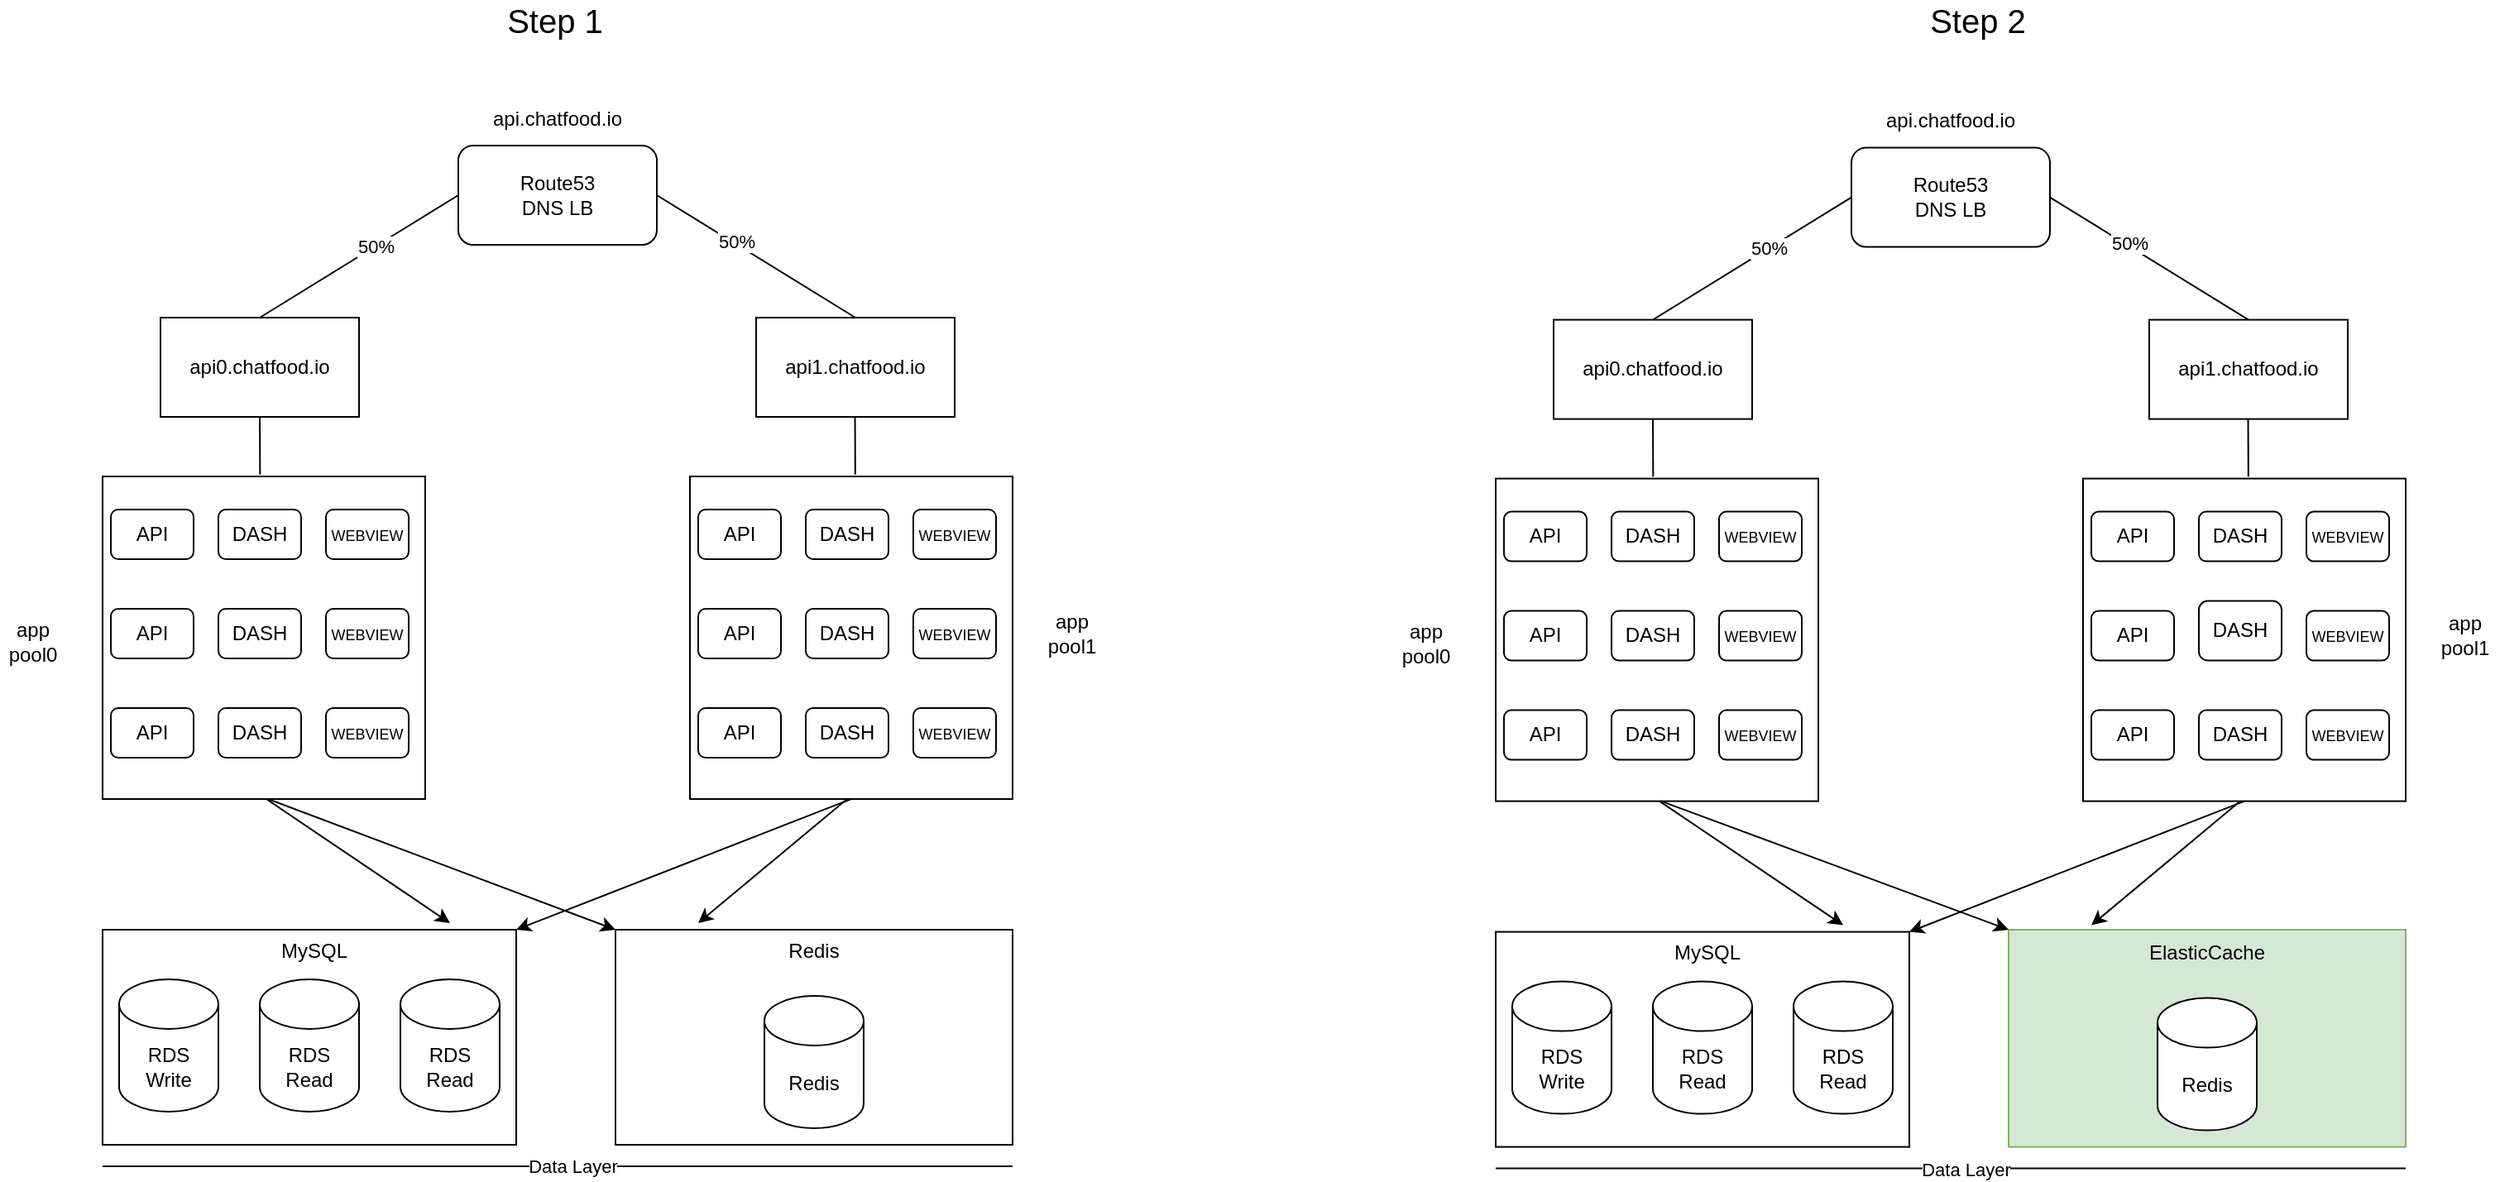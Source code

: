 <mxfile version="14.2.3" type="github">
  <diagram id="oyQrdK69_zk_5RSMQO_P" name="Page-1">
    <mxGraphModel dx="1694" dy="1137" grid="1" gridSize="10" guides="1" tooltips="1" connect="1" arrows="1" fold="1" page="1" pageScale="1" pageWidth="850" pageHeight="1100" math="0" shadow="0">
      <root>
        <mxCell id="0" />
        <mxCell id="1" parent="0" />
        <mxCell id="ECesB-shhla84f2rkFuC-1" value="Route53&lt;br&gt;DNS LB" style="rounded=1;whiteSpace=wrap;html=1;" vertex="1" parent="1">
          <mxGeometry x="365" y="126" width="120" height="60" as="geometry" />
        </mxCell>
        <mxCell id="ECesB-shhla84f2rkFuC-2" value="api0.chatfood.io" style="rounded=0;whiteSpace=wrap;html=1;" vertex="1" parent="1">
          <mxGeometry x="185" y="230" width="120" height="60" as="geometry" />
        </mxCell>
        <mxCell id="ECesB-shhla84f2rkFuC-3" value="api1.chatfood.io" style="rounded=0;whiteSpace=wrap;html=1;" vertex="1" parent="1">
          <mxGeometry x="545" y="230" width="120" height="60" as="geometry" />
        </mxCell>
        <mxCell id="ECesB-shhla84f2rkFuC-4" value="api.chatfood.io" style="text;html=1;strokeColor=none;fillColor=none;align=center;verticalAlign=middle;whiteSpace=wrap;rounded=0;" vertex="1" parent="1">
          <mxGeometry x="405" y="100" width="40" height="20" as="geometry" />
        </mxCell>
        <mxCell id="ECesB-shhla84f2rkFuC-5" value="" style="endArrow=none;html=1;exitX=0.5;exitY=0;exitDx=0;exitDy=0;" edge="1" parent="1" source="ECesB-shhla84f2rkFuC-2">
          <mxGeometry width="50" height="50" relative="1" as="geometry">
            <mxPoint x="315" y="206" as="sourcePoint" />
            <mxPoint x="365" y="156" as="targetPoint" />
          </mxGeometry>
        </mxCell>
        <mxCell id="ECesB-shhla84f2rkFuC-7" value="50%" style="edgeLabel;html=1;align=center;verticalAlign=middle;resizable=0;points=[];" vertex="1" connectable="0" parent="ECesB-shhla84f2rkFuC-5">
          <mxGeometry x="0.169" relative="1" as="geometry">
            <mxPoint as="offset" />
          </mxGeometry>
        </mxCell>
        <mxCell id="ECesB-shhla84f2rkFuC-6" value="" style="endArrow=none;html=1;exitX=0.5;exitY=0;exitDx=0;exitDy=0;entryX=0.5;entryY=0;entryDx=0;entryDy=0;" edge="1" parent="1" target="ECesB-shhla84f2rkFuC-3">
          <mxGeometry width="50" height="50" relative="1" as="geometry">
            <mxPoint x="485" y="156" as="sourcePoint" />
            <mxPoint x="605" y="76" as="targetPoint" />
          </mxGeometry>
        </mxCell>
        <mxCell id="ECesB-shhla84f2rkFuC-8" value="50%" style="edgeLabel;html=1;align=center;verticalAlign=middle;resizable=0;points=[];" vertex="1" connectable="0" parent="ECesB-shhla84f2rkFuC-6">
          <mxGeometry x="-0.215" y="2" relative="1" as="geometry">
            <mxPoint x="-1" as="offset" />
          </mxGeometry>
        </mxCell>
        <mxCell id="ECesB-shhla84f2rkFuC-9" value="" style="whiteSpace=wrap;html=1;aspect=fixed;" vertex="1" parent="1">
          <mxGeometry x="150" y="326" width="195" height="195" as="geometry" />
        </mxCell>
        <mxCell id="ECesB-shhla84f2rkFuC-10" value="API" style="rounded=1;whiteSpace=wrap;html=1;" vertex="1" parent="1">
          <mxGeometry x="155" y="466" width="50" height="30" as="geometry" />
        </mxCell>
        <mxCell id="ECesB-shhla84f2rkFuC-11" value="API" style="rounded=1;whiteSpace=wrap;html=1;" vertex="1" parent="1">
          <mxGeometry x="155" y="406" width="50" height="30" as="geometry" />
        </mxCell>
        <mxCell id="ECesB-shhla84f2rkFuC-12" value="API" style="rounded=1;whiteSpace=wrap;html=1;" vertex="1" parent="1">
          <mxGeometry x="155" y="346" width="50" height="30" as="geometry" />
        </mxCell>
        <mxCell id="ECesB-shhla84f2rkFuC-17" value="DASH" style="rounded=1;whiteSpace=wrap;html=1;" vertex="1" parent="1">
          <mxGeometry x="220" y="466" width="50" height="30" as="geometry" />
        </mxCell>
        <mxCell id="ECesB-shhla84f2rkFuC-18" value="DASH" style="rounded=1;whiteSpace=wrap;html=1;" vertex="1" parent="1">
          <mxGeometry x="220" y="406" width="50" height="30" as="geometry" />
        </mxCell>
        <mxCell id="ECesB-shhla84f2rkFuC-19" value="DASH" style="rounded=1;whiteSpace=wrap;html=1;" vertex="1" parent="1">
          <mxGeometry x="220" y="346" width="50" height="30" as="geometry" />
        </mxCell>
        <mxCell id="ECesB-shhla84f2rkFuC-20" value="&lt;span style=&quot;font-size: 9px&quot;&gt;WEBVIEW&lt;/span&gt;" style="rounded=1;whiteSpace=wrap;html=1;" vertex="1" parent="1">
          <mxGeometry x="285" y="466" width="50" height="30" as="geometry" />
        </mxCell>
        <mxCell id="ECesB-shhla84f2rkFuC-21" value="&lt;span style=&quot;font-size: 9px&quot;&gt;WEBVIEW&lt;/span&gt;" style="rounded=1;whiteSpace=wrap;html=1;" vertex="1" parent="1">
          <mxGeometry x="285" y="406" width="50" height="30" as="geometry" />
        </mxCell>
        <mxCell id="ECesB-shhla84f2rkFuC-22" value="&lt;font style=&quot;font-size: 9px&quot;&gt;WEBVIEW&lt;/font&gt;" style="rounded=1;whiteSpace=wrap;html=1;" vertex="1" parent="1">
          <mxGeometry x="285" y="346" width="50" height="30" as="geometry" />
        </mxCell>
        <mxCell id="ECesB-shhla84f2rkFuC-25" value="" style="whiteSpace=wrap;html=1;aspect=fixed;" vertex="1" parent="1">
          <mxGeometry x="505" y="326" width="195" height="195" as="geometry" />
        </mxCell>
        <mxCell id="ECesB-shhla84f2rkFuC-26" value="API" style="rounded=1;whiteSpace=wrap;html=1;" vertex="1" parent="1">
          <mxGeometry x="510" y="466" width="50" height="30" as="geometry" />
        </mxCell>
        <mxCell id="ECesB-shhla84f2rkFuC-27" value="API" style="rounded=1;whiteSpace=wrap;html=1;" vertex="1" parent="1">
          <mxGeometry x="510" y="406" width="50" height="30" as="geometry" />
        </mxCell>
        <mxCell id="ECesB-shhla84f2rkFuC-28" value="API" style="rounded=1;whiteSpace=wrap;html=1;" vertex="1" parent="1">
          <mxGeometry x="510" y="346" width="50" height="30" as="geometry" />
        </mxCell>
        <mxCell id="ECesB-shhla84f2rkFuC-29" value="DASH" style="rounded=1;whiteSpace=wrap;html=1;" vertex="1" parent="1">
          <mxGeometry x="575" y="466" width="50" height="30" as="geometry" />
        </mxCell>
        <mxCell id="ECesB-shhla84f2rkFuC-30" value="DASH" style="rounded=1;whiteSpace=wrap;html=1;" vertex="1" parent="1">
          <mxGeometry x="575" y="406" width="50" height="30" as="geometry" />
        </mxCell>
        <mxCell id="ECesB-shhla84f2rkFuC-31" value="DASH" style="rounded=1;whiteSpace=wrap;html=1;" vertex="1" parent="1">
          <mxGeometry x="575" y="346" width="50" height="30" as="geometry" />
        </mxCell>
        <mxCell id="ECesB-shhla84f2rkFuC-32" value="&lt;span style=&quot;font-size: 9px&quot;&gt;WEBVIEW&lt;/span&gt;" style="rounded=1;whiteSpace=wrap;html=1;" vertex="1" parent="1">
          <mxGeometry x="640" y="466" width="50" height="30" as="geometry" />
        </mxCell>
        <mxCell id="ECesB-shhla84f2rkFuC-33" value="&lt;span style=&quot;font-size: 9px&quot;&gt;WEBVIEW&lt;/span&gt;" style="rounded=1;whiteSpace=wrap;html=1;" vertex="1" parent="1">
          <mxGeometry x="640" y="406" width="50" height="30" as="geometry" />
        </mxCell>
        <mxCell id="ECesB-shhla84f2rkFuC-34" value="&lt;font style=&quot;font-size: 9px&quot;&gt;WEBVIEW&lt;/font&gt;" style="rounded=1;whiteSpace=wrap;html=1;" vertex="1" parent="1">
          <mxGeometry x="640" y="346" width="50" height="30" as="geometry" />
        </mxCell>
        <mxCell id="ECesB-shhla84f2rkFuC-35" value="app&lt;br&gt;pool0" style="text;html=1;strokeColor=none;fillColor=none;align=center;verticalAlign=middle;whiteSpace=wrap;rounded=0;" vertex="1" parent="1">
          <mxGeometry x="88" y="416" width="40" height="20" as="geometry" />
        </mxCell>
        <mxCell id="ECesB-shhla84f2rkFuC-36" value="app&lt;br&gt;pool1" style="text;html=1;strokeColor=none;fillColor=none;align=center;verticalAlign=middle;whiteSpace=wrap;rounded=0;" vertex="1" parent="1">
          <mxGeometry x="716" y="411" width="40" height="20" as="geometry" />
        </mxCell>
        <mxCell id="ECesB-shhla84f2rkFuC-39" value="" style="rounded=0;whiteSpace=wrap;html=1;" vertex="1" parent="1">
          <mxGeometry x="150" y="600" width="250" height="130" as="geometry" />
        </mxCell>
        <mxCell id="ECesB-shhla84f2rkFuC-40" value="" style="rounded=0;whiteSpace=wrap;html=1;" vertex="1" parent="1">
          <mxGeometry x="460" y="600" width="240" height="130" as="geometry" />
        </mxCell>
        <mxCell id="ECesB-shhla84f2rkFuC-41" value="" style="endArrow=none;html=1;" edge="1" parent="1">
          <mxGeometry width="50" height="50" relative="1" as="geometry">
            <mxPoint x="150" y="743" as="sourcePoint" />
            <mxPoint x="700" y="743" as="targetPoint" />
          </mxGeometry>
        </mxCell>
        <mxCell id="ECesB-shhla84f2rkFuC-42" value="Data Layer" style="edgeLabel;html=1;align=center;verticalAlign=middle;resizable=0;points=[];" vertex="1" connectable="0" parent="ECesB-shhla84f2rkFuC-41">
          <mxGeometry x="0.03" relative="1" as="geometry">
            <mxPoint as="offset" />
          </mxGeometry>
        </mxCell>
        <mxCell id="ECesB-shhla84f2rkFuC-43" value="" style="endArrow=classic;html=1;entryX=0;entryY=0;entryDx=0;entryDy=0;" edge="1" parent="1" target="ECesB-shhla84f2rkFuC-40">
          <mxGeometry width="50" height="50" relative="1" as="geometry">
            <mxPoint x="250" y="521" as="sourcePoint" />
            <mxPoint x="300" y="471" as="targetPoint" />
          </mxGeometry>
        </mxCell>
        <mxCell id="ECesB-shhla84f2rkFuC-44" value="" style="endArrow=classic;html=1;" edge="1" parent="1">
          <mxGeometry width="50" height="50" relative="1" as="geometry">
            <mxPoint x="249" y="521" as="sourcePoint" />
            <mxPoint x="360" y="596" as="targetPoint" />
          </mxGeometry>
        </mxCell>
        <mxCell id="ECesB-shhla84f2rkFuC-45" value="" style="endArrow=classic;html=1;entryX=1;entryY=0;entryDx=0;entryDy=0;exitX=0.5;exitY=1;exitDx=0;exitDy=0;" edge="1" parent="1" source="ECesB-shhla84f2rkFuC-25" target="ECesB-shhla84f2rkFuC-39">
          <mxGeometry width="50" height="50" relative="1" as="geometry">
            <mxPoint x="260" y="531" as="sourcePoint" />
            <mxPoint x="470" y="610" as="targetPoint" />
          </mxGeometry>
        </mxCell>
        <mxCell id="ECesB-shhla84f2rkFuC-46" value="" style="endArrow=classic;html=1;" edge="1" parent="1">
          <mxGeometry width="50" height="50" relative="1" as="geometry">
            <mxPoint x="600" y="521" as="sourcePoint" />
            <mxPoint x="510" y="596" as="targetPoint" />
          </mxGeometry>
        </mxCell>
        <mxCell id="ECesB-shhla84f2rkFuC-47" value="" style="endArrow=none;html=1;entryX=0.5;entryY=1;entryDx=0;entryDy=0;exitX=0.488;exitY=-0.006;exitDx=0;exitDy=0;exitPerimeter=0;" edge="1" parent="1" source="ECesB-shhla84f2rkFuC-9" target="ECesB-shhla84f2rkFuC-2">
          <mxGeometry width="50" height="50" relative="1" as="geometry">
            <mxPoint x="300" y="380" as="sourcePoint" />
            <mxPoint x="350" y="330" as="targetPoint" />
          </mxGeometry>
        </mxCell>
        <mxCell id="ECesB-shhla84f2rkFuC-49" value="" style="endArrow=none;html=1;entryX=0.5;entryY=1;entryDx=0;entryDy=0;exitX=0.488;exitY=-0.006;exitDx=0;exitDy=0;exitPerimeter=0;" edge="1" parent="1">
          <mxGeometry width="50" height="50" relative="1" as="geometry">
            <mxPoint x="604.92" y="324.83" as="sourcePoint" />
            <mxPoint x="604.76" y="290" as="targetPoint" />
          </mxGeometry>
        </mxCell>
        <mxCell id="ECesB-shhla84f2rkFuC-50" value="RDS&lt;br&gt;Write" style="shape=cylinder3;whiteSpace=wrap;html=1;boundedLbl=1;backgroundOutline=1;size=15;" vertex="1" parent="1">
          <mxGeometry x="160" y="630" width="60" height="80" as="geometry" />
        </mxCell>
        <mxCell id="ECesB-shhla84f2rkFuC-51" value="RDS&lt;br&gt;Read" style="shape=cylinder3;whiteSpace=wrap;html=1;boundedLbl=1;backgroundOutline=1;size=15;" vertex="1" parent="1">
          <mxGeometry x="330" y="630" width="60" height="80" as="geometry" />
        </mxCell>
        <mxCell id="ECesB-shhla84f2rkFuC-52" value="RDS&lt;br&gt;Read" style="shape=cylinder3;whiteSpace=wrap;html=1;boundedLbl=1;backgroundOutline=1;size=15;" vertex="1" parent="1">
          <mxGeometry x="245" y="630" width="60" height="80" as="geometry" />
        </mxCell>
        <mxCell id="ECesB-shhla84f2rkFuC-53" value="MySQL" style="text;html=1;strokeColor=none;fillColor=none;align=center;verticalAlign=middle;whiteSpace=wrap;rounded=0;" vertex="1" parent="1">
          <mxGeometry x="258" y="603" width="40" height="20" as="geometry" />
        </mxCell>
        <mxCell id="ECesB-shhla84f2rkFuC-54" value="Redis" style="text;html=1;strokeColor=none;fillColor=none;align=center;verticalAlign=middle;whiteSpace=wrap;rounded=0;" vertex="1" parent="1">
          <mxGeometry x="560" y="603" width="40" height="20" as="geometry" />
        </mxCell>
        <mxCell id="ECesB-shhla84f2rkFuC-55" value="Redis" style="shape=cylinder3;whiteSpace=wrap;html=1;boundedLbl=1;backgroundOutline=1;size=15;" vertex="1" parent="1">
          <mxGeometry x="550" y="640" width="60" height="80" as="geometry" />
        </mxCell>
        <mxCell id="ECesB-shhla84f2rkFuC-56" value="Route53&lt;br&gt;DNS LB" style="rounded=1;whiteSpace=wrap;html=1;" vertex="1" parent="1">
          <mxGeometry x="1207" y="127.29" width="120" height="60" as="geometry" />
        </mxCell>
        <mxCell id="ECesB-shhla84f2rkFuC-57" value="api0.chatfood.io" style="rounded=0;whiteSpace=wrap;html=1;" vertex="1" parent="1">
          <mxGeometry x="1027" y="231.29" width="120" height="60" as="geometry" />
        </mxCell>
        <mxCell id="ECesB-shhla84f2rkFuC-58" value="api1.chatfood.io" style="rounded=0;whiteSpace=wrap;html=1;" vertex="1" parent="1">
          <mxGeometry x="1387" y="231.29" width="120" height="60" as="geometry" />
        </mxCell>
        <mxCell id="ECesB-shhla84f2rkFuC-59" value="api.chatfood.io" style="text;html=1;strokeColor=none;fillColor=none;align=center;verticalAlign=middle;whiteSpace=wrap;rounded=0;" vertex="1" parent="1">
          <mxGeometry x="1247" y="101.29" width="40" height="20" as="geometry" />
        </mxCell>
        <mxCell id="ECesB-shhla84f2rkFuC-60" value="" style="endArrow=none;html=1;exitX=0.5;exitY=0;exitDx=0;exitDy=0;" edge="1" parent="1" source="ECesB-shhla84f2rkFuC-57">
          <mxGeometry width="50" height="50" relative="1" as="geometry">
            <mxPoint x="1157" y="207.29" as="sourcePoint" />
            <mxPoint x="1207" y="157.29" as="targetPoint" />
          </mxGeometry>
        </mxCell>
        <mxCell id="ECesB-shhla84f2rkFuC-61" value="50%" style="edgeLabel;html=1;align=center;verticalAlign=middle;resizable=0;points=[];" vertex="1" connectable="0" parent="ECesB-shhla84f2rkFuC-60">
          <mxGeometry x="0.169" relative="1" as="geometry">
            <mxPoint as="offset" />
          </mxGeometry>
        </mxCell>
        <mxCell id="ECesB-shhla84f2rkFuC-62" value="" style="endArrow=none;html=1;exitX=0.5;exitY=0;exitDx=0;exitDy=0;entryX=0.5;entryY=0;entryDx=0;entryDy=0;" edge="1" parent="1" target="ECesB-shhla84f2rkFuC-58">
          <mxGeometry width="50" height="50" relative="1" as="geometry">
            <mxPoint x="1327" y="157.29" as="sourcePoint" />
            <mxPoint x="1447" y="77.29" as="targetPoint" />
          </mxGeometry>
        </mxCell>
        <mxCell id="ECesB-shhla84f2rkFuC-63" value="50%" style="edgeLabel;html=1;align=center;verticalAlign=middle;resizable=0;points=[];" vertex="1" connectable="0" parent="ECesB-shhla84f2rkFuC-62">
          <mxGeometry x="-0.215" y="2" relative="1" as="geometry">
            <mxPoint x="-1" as="offset" />
          </mxGeometry>
        </mxCell>
        <mxCell id="ECesB-shhla84f2rkFuC-64" value="" style="whiteSpace=wrap;html=1;aspect=fixed;" vertex="1" parent="1">
          <mxGeometry x="992" y="327.29" width="195" height="195" as="geometry" />
        </mxCell>
        <mxCell id="ECesB-shhla84f2rkFuC-65" value="API" style="rounded=1;whiteSpace=wrap;html=1;" vertex="1" parent="1">
          <mxGeometry x="997" y="467.29" width="50" height="30" as="geometry" />
        </mxCell>
        <mxCell id="ECesB-shhla84f2rkFuC-66" value="API" style="rounded=1;whiteSpace=wrap;html=1;" vertex="1" parent="1">
          <mxGeometry x="997" y="407.29" width="50" height="30" as="geometry" />
        </mxCell>
        <mxCell id="ECesB-shhla84f2rkFuC-67" value="API" style="rounded=1;whiteSpace=wrap;html=1;" vertex="1" parent="1">
          <mxGeometry x="997" y="347.29" width="50" height="30" as="geometry" />
        </mxCell>
        <mxCell id="ECesB-shhla84f2rkFuC-68" value="DASH" style="rounded=1;whiteSpace=wrap;html=1;" vertex="1" parent="1">
          <mxGeometry x="1062" y="467.29" width="50" height="30" as="geometry" />
        </mxCell>
        <mxCell id="ECesB-shhla84f2rkFuC-69" value="DASH" style="rounded=1;whiteSpace=wrap;html=1;" vertex="1" parent="1">
          <mxGeometry x="1062" y="407.29" width="50" height="30" as="geometry" />
        </mxCell>
        <mxCell id="ECesB-shhla84f2rkFuC-70" value="DASH" style="rounded=1;whiteSpace=wrap;html=1;" vertex="1" parent="1">
          <mxGeometry x="1062" y="347.29" width="50" height="30" as="geometry" />
        </mxCell>
        <mxCell id="ECesB-shhla84f2rkFuC-71" value="&lt;span style=&quot;font-size: 9px&quot;&gt;WEBVIEW&lt;/span&gt;" style="rounded=1;whiteSpace=wrap;html=1;" vertex="1" parent="1">
          <mxGeometry x="1127" y="467.29" width="50" height="30" as="geometry" />
        </mxCell>
        <mxCell id="ECesB-shhla84f2rkFuC-72" value="&lt;span style=&quot;font-size: 9px&quot;&gt;WEBVIEW&lt;/span&gt;" style="rounded=1;whiteSpace=wrap;html=1;" vertex="1" parent="1">
          <mxGeometry x="1127" y="407.29" width="50" height="30" as="geometry" />
        </mxCell>
        <mxCell id="ECesB-shhla84f2rkFuC-73" value="&lt;font style=&quot;font-size: 9px&quot;&gt;WEBVIEW&lt;/font&gt;" style="rounded=1;whiteSpace=wrap;html=1;" vertex="1" parent="1">
          <mxGeometry x="1127" y="347.29" width="50" height="30" as="geometry" />
        </mxCell>
        <mxCell id="ECesB-shhla84f2rkFuC-74" value="" style="whiteSpace=wrap;html=1;aspect=fixed;" vertex="1" parent="1">
          <mxGeometry x="1347" y="327.29" width="195" height="195" as="geometry" />
        </mxCell>
        <mxCell id="ECesB-shhla84f2rkFuC-75" value="API" style="rounded=1;whiteSpace=wrap;html=1;" vertex="1" parent="1">
          <mxGeometry x="1352" y="467.29" width="50" height="30" as="geometry" />
        </mxCell>
        <mxCell id="ECesB-shhla84f2rkFuC-76" value="API" style="rounded=1;whiteSpace=wrap;html=1;" vertex="1" parent="1">
          <mxGeometry x="1352" y="407.29" width="50" height="30" as="geometry" />
        </mxCell>
        <mxCell id="ECesB-shhla84f2rkFuC-77" value="API" style="rounded=1;whiteSpace=wrap;html=1;" vertex="1" parent="1">
          <mxGeometry x="1352" y="347.29" width="50" height="30" as="geometry" />
        </mxCell>
        <mxCell id="ECesB-shhla84f2rkFuC-78" value="DASH" style="rounded=1;whiteSpace=wrap;html=1;" vertex="1" parent="1">
          <mxGeometry x="1417" y="467.29" width="50" height="30" as="geometry" />
        </mxCell>
        <mxCell id="ECesB-shhla84f2rkFuC-79" value="DASH" style="rounded=1;whiteSpace=wrap;html=1;" vertex="1" parent="1">
          <mxGeometry x="1417" y="401.29" width="50" height="36" as="geometry" />
        </mxCell>
        <mxCell id="ECesB-shhla84f2rkFuC-80" value="DASH" style="rounded=1;whiteSpace=wrap;html=1;" vertex="1" parent="1">
          <mxGeometry x="1417" y="347.29" width="50" height="30" as="geometry" />
        </mxCell>
        <mxCell id="ECesB-shhla84f2rkFuC-81" value="&lt;span style=&quot;font-size: 9px&quot;&gt;WEBVIEW&lt;/span&gt;" style="rounded=1;whiteSpace=wrap;html=1;" vertex="1" parent="1">
          <mxGeometry x="1482" y="467.29" width="50" height="30" as="geometry" />
        </mxCell>
        <mxCell id="ECesB-shhla84f2rkFuC-82" value="&lt;span style=&quot;font-size: 9px&quot;&gt;WEBVIEW&lt;/span&gt;" style="rounded=1;whiteSpace=wrap;html=1;" vertex="1" parent="1">
          <mxGeometry x="1482" y="407.29" width="50" height="30" as="geometry" />
        </mxCell>
        <mxCell id="ECesB-shhla84f2rkFuC-83" value="&lt;font style=&quot;font-size: 9px&quot;&gt;WEBVIEW&lt;/font&gt;" style="rounded=1;whiteSpace=wrap;html=1;" vertex="1" parent="1">
          <mxGeometry x="1482" y="347.29" width="50" height="30" as="geometry" />
        </mxCell>
        <mxCell id="ECesB-shhla84f2rkFuC-84" value="app&lt;br&gt;pool0" style="text;html=1;strokeColor=none;fillColor=none;align=center;verticalAlign=middle;whiteSpace=wrap;rounded=0;" vertex="1" parent="1">
          <mxGeometry x="930" y="417.29" width="40" height="20" as="geometry" />
        </mxCell>
        <mxCell id="ECesB-shhla84f2rkFuC-85" value="app&lt;br&gt;pool1" style="text;html=1;strokeColor=none;fillColor=none;align=center;verticalAlign=middle;whiteSpace=wrap;rounded=0;" vertex="1" parent="1">
          <mxGeometry x="1558" y="412.29" width="40" height="20" as="geometry" />
        </mxCell>
        <mxCell id="ECesB-shhla84f2rkFuC-86" value="" style="rounded=0;whiteSpace=wrap;html=1;" vertex="1" parent="1">
          <mxGeometry x="992" y="601.29" width="250" height="130" as="geometry" />
        </mxCell>
        <mxCell id="ECesB-shhla84f2rkFuC-87" value="" style="rounded=0;whiteSpace=wrap;html=1;fillColor=#d5e8d4;strokeColor=#82b366;" vertex="1" parent="1">
          <mxGeometry x="1302" y="600" width="240" height="131.29" as="geometry" />
        </mxCell>
        <mxCell id="ECesB-shhla84f2rkFuC-88" value="" style="endArrow=none;html=1;" edge="1" parent="1">
          <mxGeometry width="50" height="50" relative="1" as="geometry">
            <mxPoint x="992" y="744.29" as="sourcePoint" />
            <mxPoint x="1542" y="744.29" as="targetPoint" />
          </mxGeometry>
        </mxCell>
        <mxCell id="ECesB-shhla84f2rkFuC-89" value="Data Layer" style="edgeLabel;html=1;align=center;verticalAlign=middle;resizable=0;points=[];" vertex="1" connectable="0" parent="ECesB-shhla84f2rkFuC-88">
          <mxGeometry x="0.03" relative="1" as="geometry">
            <mxPoint as="offset" />
          </mxGeometry>
        </mxCell>
        <mxCell id="ECesB-shhla84f2rkFuC-90" value="" style="endArrow=classic;html=1;entryX=0;entryY=0;entryDx=0;entryDy=0;" edge="1" parent="1" target="ECesB-shhla84f2rkFuC-87">
          <mxGeometry width="50" height="50" relative="1" as="geometry">
            <mxPoint x="1092" y="522.29" as="sourcePoint" />
            <mxPoint x="1142" y="472.29" as="targetPoint" />
          </mxGeometry>
        </mxCell>
        <mxCell id="ECesB-shhla84f2rkFuC-91" value="" style="endArrow=classic;html=1;" edge="1" parent="1">
          <mxGeometry width="50" height="50" relative="1" as="geometry">
            <mxPoint x="1091" y="522.29" as="sourcePoint" />
            <mxPoint x="1202" y="597.29" as="targetPoint" />
          </mxGeometry>
        </mxCell>
        <mxCell id="ECesB-shhla84f2rkFuC-92" value="" style="endArrow=classic;html=1;entryX=1;entryY=0;entryDx=0;entryDy=0;exitX=0.5;exitY=1;exitDx=0;exitDy=0;" edge="1" parent="1" source="ECesB-shhla84f2rkFuC-74" target="ECesB-shhla84f2rkFuC-86">
          <mxGeometry width="50" height="50" relative="1" as="geometry">
            <mxPoint x="1102" y="532.29" as="sourcePoint" />
            <mxPoint x="1312" y="611.29" as="targetPoint" />
          </mxGeometry>
        </mxCell>
        <mxCell id="ECesB-shhla84f2rkFuC-93" value="" style="endArrow=classic;html=1;" edge="1" parent="1">
          <mxGeometry width="50" height="50" relative="1" as="geometry">
            <mxPoint x="1442" y="522.29" as="sourcePoint" />
            <mxPoint x="1352" y="597.29" as="targetPoint" />
          </mxGeometry>
        </mxCell>
        <mxCell id="ECesB-shhla84f2rkFuC-94" value="" style="endArrow=none;html=1;entryX=0.5;entryY=1;entryDx=0;entryDy=0;exitX=0.488;exitY=-0.006;exitDx=0;exitDy=0;exitPerimeter=0;" edge="1" parent="1" source="ECesB-shhla84f2rkFuC-64" target="ECesB-shhla84f2rkFuC-57">
          <mxGeometry width="50" height="50" relative="1" as="geometry">
            <mxPoint x="1142" y="381.29" as="sourcePoint" />
            <mxPoint x="1192" y="331.29" as="targetPoint" />
          </mxGeometry>
        </mxCell>
        <mxCell id="ECesB-shhla84f2rkFuC-95" value="" style="endArrow=none;html=1;entryX=0.5;entryY=1;entryDx=0;entryDy=0;exitX=0.488;exitY=-0.006;exitDx=0;exitDy=0;exitPerimeter=0;" edge="1" parent="1">
          <mxGeometry width="50" height="50" relative="1" as="geometry">
            <mxPoint x="1446.92" y="326.12" as="sourcePoint" />
            <mxPoint x="1446.76" y="291.29" as="targetPoint" />
          </mxGeometry>
        </mxCell>
        <mxCell id="ECesB-shhla84f2rkFuC-96" value="RDS&lt;br&gt;Write" style="shape=cylinder3;whiteSpace=wrap;html=1;boundedLbl=1;backgroundOutline=1;size=15;" vertex="1" parent="1">
          <mxGeometry x="1002" y="631.29" width="60" height="80" as="geometry" />
        </mxCell>
        <mxCell id="ECesB-shhla84f2rkFuC-97" value="RDS&lt;br&gt;Read" style="shape=cylinder3;whiteSpace=wrap;html=1;boundedLbl=1;backgroundOutline=1;size=15;" vertex="1" parent="1">
          <mxGeometry x="1172" y="631.29" width="60" height="80" as="geometry" />
        </mxCell>
        <mxCell id="ECesB-shhla84f2rkFuC-98" value="RDS&lt;br&gt;Read" style="shape=cylinder3;whiteSpace=wrap;html=1;boundedLbl=1;backgroundOutline=1;size=15;" vertex="1" parent="1">
          <mxGeometry x="1087" y="631.29" width="60" height="80" as="geometry" />
        </mxCell>
        <mxCell id="ECesB-shhla84f2rkFuC-99" value="MySQL" style="text;html=1;strokeColor=none;fillColor=none;align=center;verticalAlign=middle;whiteSpace=wrap;rounded=0;" vertex="1" parent="1">
          <mxGeometry x="1100" y="604.29" width="40" height="20" as="geometry" />
        </mxCell>
        <mxCell id="ECesB-shhla84f2rkFuC-100" value="ElasticCache" style="text;html=1;strokeColor=none;fillColor=none;align=center;verticalAlign=middle;whiteSpace=wrap;rounded=0;" vertex="1" parent="1">
          <mxGeometry x="1402" y="604.29" width="40" height="20" as="geometry" />
        </mxCell>
        <mxCell id="ECesB-shhla84f2rkFuC-101" value="Redis" style="shape=cylinder3;whiteSpace=wrap;html=1;boundedLbl=1;backgroundOutline=1;size=15;" vertex="1" parent="1">
          <mxGeometry x="1392" y="641.29" width="60" height="80" as="geometry" />
        </mxCell>
        <mxCell id="ECesB-shhla84f2rkFuC-103" value="&lt;font style=&quot;font-size: 20px&quot;&gt;Step 2&lt;/font&gt;" style="text;html=1;strokeColor=none;fillColor=none;align=center;verticalAlign=middle;whiteSpace=wrap;rounded=0;" vertex="1" parent="1">
          <mxGeometry x="1247" y="40" width="73" height="20" as="geometry" />
        </mxCell>
        <mxCell id="ECesB-shhla84f2rkFuC-105" value="&lt;font style=&quot;font-size: 20px&quot;&gt;Step 1&lt;/font&gt;" style="text;html=1;strokeColor=none;fillColor=none;align=center;verticalAlign=middle;whiteSpace=wrap;rounded=0;" vertex="1" parent="1">
          <mxGeometry x="387" y="40" width="73" height="20" as="geometry" />
        </mxCell>
      </root>
    </mxGraphModel>
  </diagram>
</mxfile>
